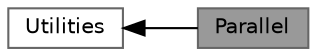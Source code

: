 digraph "Parallel"
{
 // LATEX_PDF_SIZE
  bgcolor="transparent";
  edge [fontname=Helvetica,fontsize=10,labelfontname=Helvetica,labelfontsize=10];
  node [fontname=Helvetica,fontsize=10,shape=box,height=0.2,width=0.4];
  rankdir=LR;
  Node1 [id="Node000001",label="Parallel",height=0.2,width=0.4,color="gray40", fillcolor="grey60", style="filled", fontcolor="black",tooltip=" "];
  Node2 [id="Node000002",label="Utilities",height=0.2,width=0.4,color="grey40", fillcolor="white", style="filled",URL="$group__grpUtilities.html",tooltip=" "];
  Node2->Node1 [shape=plaintext, dir="back", style="solid"];
}
